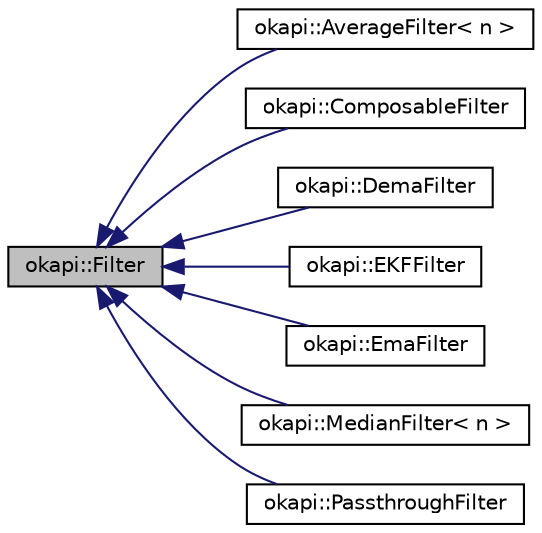 digraph "okapi::Filter"
{
 // LATEX_PDF_SIZE
  edge [fontname="Helvetica",fontsize="10",labelfontname="Helvetica",labelfontsize="10"];
  node [fontname="Helvetica",fontsize="10",shape=record];
  rankdir="LR";
  Node1 [label="okapi::Filter",height=0.2,width=0.4,color="black", fillcolor="grey75", style="filled", fontcolor="black",tooltip=" "];
  Node1 -> Node2 [dir="back",color="midnightblue",fontsize="10",style="solid",fontname="Helvetica"];
  Node2 [label="okapi::AverageFilter\< n \>",height=0.2,width=0.4,color="black", fillcolor="white", style="filled",URL="$classokapi_1_1AverageFilter.html",tooltip=" "];
  Node1 -> Node3 [dir="back",color="midnightblue",fontsize="10",style="solid",fontname="Helvetica"];
  Node3 [label="okapi::ComposableFilter",height=0.2,width=0.4,color="black", fillcolor="white", style="filled",URL="$classokapi_1_1ComposableFilter.html",tooltip=" "];
  Node1 -> Node4 [dir="back",color="midnightblue",fontsize="10",style="solid",fontname="Helvetica"];
  Node4 [label="okapi::DemaFilter",height=0.2,width=0.4,color="black", fillcolor="white", style="filled",URL="$classokapi_1_1DemaFilter.html",tooltip=" "];
  Node1 -> Node5 [dir="back",color="midnightblue",fontsize="10",style="solid",fontname="Helvetica"];
  Node5 [label="okapi::EKFFilter",height=0.2,width=0.4,color="black", fillcolor="white", style="filled",URL="$classokapi_1_1EKFFilter.html",tooltip=" "];
  Node1 -> Node6 [dir="back",color="midnightblue",fontsize="10",style="solid",fontname="Helvetica"];
  Node6 [label="okapi::EmaFilter",height=0.2,width=0.4,color="black", fillcolor="white", style="filled",URL="$classokapi_1_1EmaFilter.html",tooltip=" "];
  Node1 -> Node7 [dir="back",color="midnightblue",fontsize="10",style="solid",fontname="Helvetica"];
  Node7 [label="okapi::MedianFilter\< n \>",height=0.2,width=0.4,color="black", fillcolor="white", style="filled",URL="$classokapi_1_1MedianFilter.html",tooltip=" "];
  Node1 -> Node8 [dir="back",color="midnightblue",fontsize="10",style="solid",fontname="Helvetica"];
  Node8 [label="okapi::PassthroughFilter",height=0.2,width=0.4,color="black", fillcolor="white", style="filled",URL="$classokapi_1_1PassthroughFilter.html",tooltip=" "];
}
